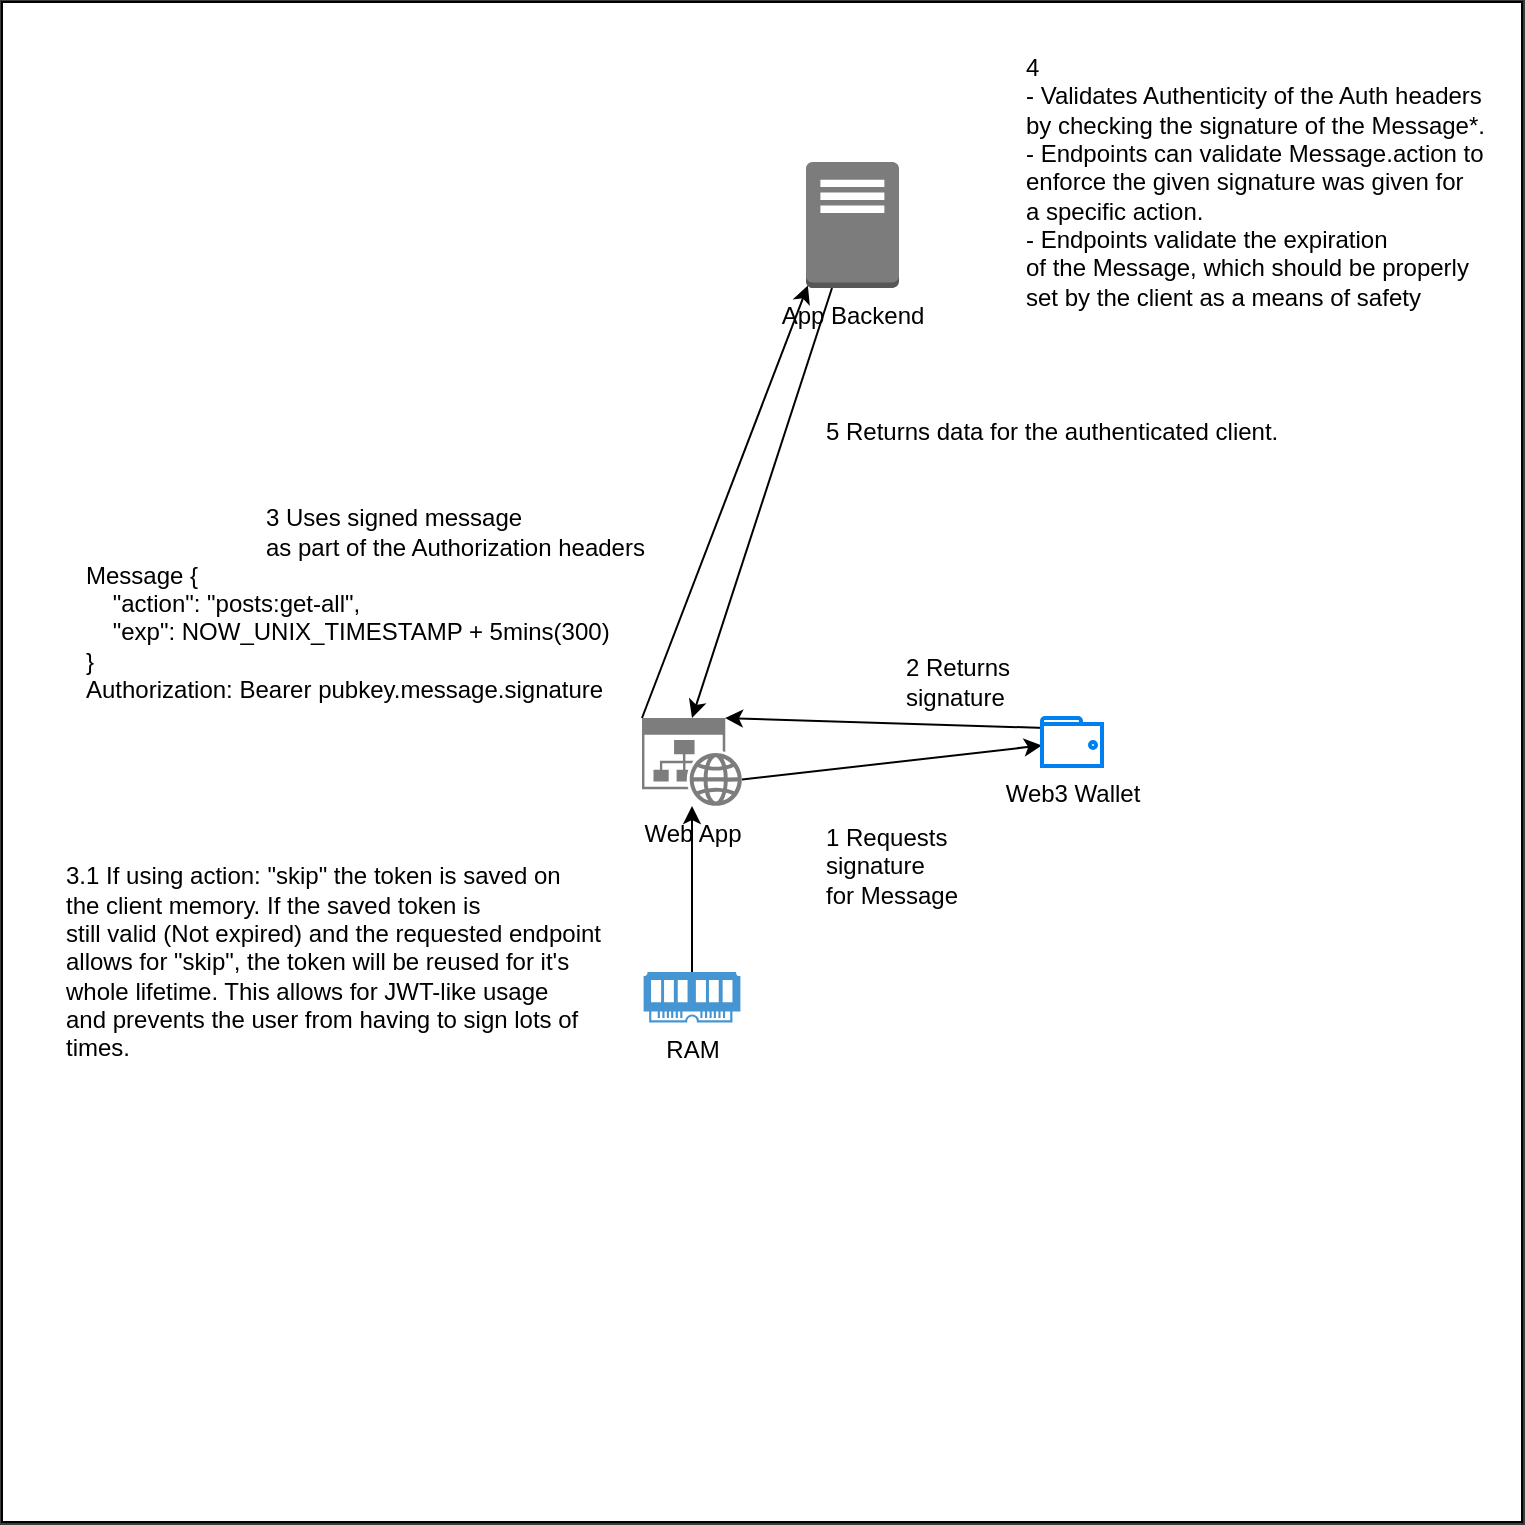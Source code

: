 <mxfile>
    <diagram id="6ISSD3z4ysBOWmmmQpRL" name="Page-1">
        <mxGraphModel dx="1741" dy="649" grid="1" gridSize="10" guides="1" tooltips="1" connect="1" arrows="1" fold="1" page="1" pageScale="1" pageWidth="850" pageHeight="1100" background="#3B3B3B" math="0" shadow="0">
            <root>
                <mxCell id="0"/>
                <mxCell id="1" parent="0"/>
                <mxCell id="33" value="" style="whiteSpace=wrap;html=1;aspect=fixed;labelBackgroundColor=none;fontSize=12;fillColor=default;" vertex="1" parent="1">
                    <mxGeometry y="40" width="760" height="760" as="geometry"/>
                </mxCell>
                <mxCell id="15" value="" style="edgeStyle=none;html=1;exitX=1;exitY=0.7;exitDx=0;exitDy=0;exitPerimeter=0;rounded=0;" edge="1" parent="1" source="10" target="14">
                    <mxGeometry relative="1" as="geometry"/>
                </mxCell>
                <mxCell id="25" value="" style="edgeStyle=none;html=1;fontSize=12;exitX=0;exitY=0;exitDx=0;exitDy=0;exitPerimeter=0;entryX=0.02;entryY=0.98;entryDx=0;entryDy=0;entryPerimeter=0;rounded=0;" edge="1" parent="1" source="10" target="12">
                    <mxGeometry relative="1" as="geometry">
                        <mxPoint x="345" y="326" as="targetPoint"/>
                    </mxGeometry>
                </mxCell>
                <mxCell id="10" value="Web App" style="sketch=0;aspect=fixed;pointerEvents=1;shadow=0;dashed=0;html=1;strokeColor=none;labelPosition=center;verticalLabelPosition=bottom;verticalAlign=top;align=center;shape=mxgraph.mscae.enterprise.website_generic;fillColor=#7D7D7D;rounded=0;" vertex="1" parent="1">
                    <mxGeometry x="320" y="398" width="50" height="44" as="geometry"/>
                </mxCell>
                <mxCell id="22" value="" style="edgeStyle=none;html=1;entryX=0.5;entryY=0;entryDx=0;entryDy=0;entryPerimeter=0;rounded=0;" edge="1" parent="1" source="12" target="10">
                    <mxGeometry relative="1" as="geometry">
                        <mxPoint x="349.242" y="270" as="targetPoint"/>
                    </mxGeometry>
                </mxCell>
                <mxCell id="12" value="App Backend" style="outlineConnect=0;dashed=0;verticalLabelPosition=bottom;verticalAlign=top;align=center;html=1;shape=mxgraph.aws3.traditional_server;fillColor=#7D7C7C;gradientColor=none;fontStyle=0;rounded=0;" vertex="1" parent="1">
                    <mxGeometry x="402" y="120" width="46.5" height="63" as="geometry"/>
                </mxCell>
                <mxCell id="16" style="edgeStyle=none;html=1;entryX=0.83;entryY=0;entryDx=0;entryDy=0;entryPerimeter=0;exitX=0.056;exitY=0.208;exitDx=0;exitDy=0;exitPerimeter=0;rounded=0;" edge="1" parent="1" source="14" target="10">
                    <mxGeometry relative="1" as="geometry">
                        <mxPoint x="500" y="400" as="sourcePoint"/>
                    </mxGeometry>
                </mxCell>
                <mxCell id="14" value="Web3 Wallet" style="html=1;verticalLabelPosition=bottom;align=center;labelBackgroundColor=none;verticalAlign=top;strokeWidth=2;strokeColor=#0080F0;shadow=0;dashed=0;shape=mxgraph.ios7.icons.wallet;fillColor=default;rounded=0;" vertex="1" parent="1">
                    <mxGeometry x="520" y="398" width="30" height="24" as="geometry"/>
                </mxCell>
                <mxCell id="17" value="1 Requests&lt;br&gt;signature&lt;br&gt;for Message" style="text;html=1;resizable=0;autosize=1;align=left;verticalAlign=middle;points=[];fillColor=none;strokeColor=none;rounded=0;labelBackgroundColor=none;fontSize=12;" vertex="1" parent="1">
                    <mxGeometry x="410" y="447" width="80" height="50" as="geometry"/>
                </mxCell>
                <mxCell id="18" value="&lt;div&gt;&lt;span&gt;4&lt;/span&gt;&lt;/div&gt;&lt;div&gt;&lt;span&gt;- Validates Authenticity of the Auth headers&lt;/span&gt;&lt;/div&gt;&lt;div&gt;&lt;span&gt;by checking the signature of the Message*.&lt;/span&gt;&lt;/div&gt;&lt;div&gt;&lt;span&gt;- Endpoints can validate Message.action to&lt;/span&gt;&lt;/div&gt;&lt;div&gt;&lt;span&gt;enforce the given signature was given for&lt;/span&gt;&lt;/div&gt;&lt;div&gt;&lt;span&gt;a specific action.&lt;/span&gt;&lt;/div&gt;&lt;div&gt;&lt;span&gt;- Endpoints validate the expiration&lt;/span&gt;&lt;/div&gt;&lt;div&gt;&lt;span&gt;of the Message, &lt;/span&gt;&lt;span&gt;which should be properly&lt;/span&gt;&lt;/div&gt;&lt;div&gt;&lt;span&gt;set by &lt;/span&gt;&lt;span&gt;the client as a means &lt;/span&gt;&lt;span&gt;of safety&lt;/span&gt;&lt;/div&gt;" style="text;html=1;resizable=0;autosize=1;align=left;verticalAlign=middle;points=[];fillColor=none;strokeColor=none;rounded=0;labelBackgroundColor=none;" vertex="1" parent="1">
                    <mxGeometry x="510" y="65" width="240" height="130" as="geometry"/>
                </mxCell>
                <mxCell id="19" value="&lt;div&gt;&lt;span&gt;Message {&lt;/span&gt;&lt;br&gt;&lt;/div&gt;&lt;div&gt;&amp;nbsp; &amp;nbsp; &quot;action&quot;: &quot;posts:get-all&quot;,&lt;/div&gt;&lt;div&gt;&amp;nbsp; &amp;nbsp; &quot;exp&quot;: NOW_UNIX_TIMESTAMP + 5mins(300)&lt;/div&gt;&lt;div&gt;}&lt;/div&gt;&lt;div&gt;Authorization: Bearer pubkey.message.signature&lt;br&gt;&lt;/div&gt;" style="text;html=1;resizable=0;autosize=1;align=left;verticalAlign=middle;points=[];fillColor=none;strokeColor=none;rounded=0;labelBackgroundColor=none;" vertex="1" parent="1">
                    <mxGeometry x="40" y="315" width="280" height="80" as="geometry"/>
                </mxCell>
                <mxCell id="23" value="2 Returns &lt;br&gt;signature" style="text;html=1;resizable=0;autosize=1;align=left;verticalAlign=middle;points=[];fillColor=none;strokeColor=none;rounded=0;labelBackgroundColor=none;fontSize=12;" vertex="1" parent="1">
                    <mxGeometry x="450" y="365" width="70" height="30" as="geometry"/>
                </mxCell>
                <mxCell id="26" value="3 Uses signed message &lt;br&gt;as part of the Authorization headers" style="text;html=1;resizable=0;autosize=1;align=left;verticalAlign=middle;points=[];fillColor=none;strokeColor=none;rounded=0;labelBackgroundColor=none;fontSize=12;" vertex="1" parent="1">
                    <mxGeometry x="130" y="290" width="200" height="30" as="geometry"/>
                </mxCell>
                <mxCell id="27" value="5 Returns data for the authenticated client." style="text;html=1;resizable=0;autosize=1;align=left;verticalAlign=middle;points=[];fillColor=none;strokeColor=none;rounded=0;labelBackgroundColor=none;fontSize=12;" vertex="1" parent="1">
                    <mxGeometry x="410" y="245" width="240" height="20" as="geometry"/>
                </mxCell>
                <mxCell id="32" value="" style="edgeStyle=none;html=1;fontSize=12;rounded=0;" edge="1" parent="1" source="29" target="10">
                    <mxGeometry relative="1" as="geometry"/>
                </mxCell>
                <mxCell id="29" value="RAM" style="pointerEvents=1;shadow=0;dashed=0;html=1;strokeColor=none;fillColor=#4495D1;labelPosition=center;verticalLabelPosition=bottom;verticalAlign=top;align=center;outlineConnect=0;shape=mxgraph.veeam.ram;labelBackgroundColor=none;fontSize=12;rounded=0;" vertex="1" parent="1">
                    <mxGeometry x="320.8" y="525" width="48.4" height="25.2" as="geometry"/>
                </mxCell>
                <mxCell id="31" value="&lt;div style=&quot;text-align: justify&quot;&gt;&lt;span&gt;3.1 If using action: &lt;/span&gt;&lt;span&gt;&quot;skip&quot; the token is saved on&lt;/span&gt;&lt;/div&gt;&lt;div style=&quot;text-align: justify&quot;&gt;&lt;span&gt;the client memory. &lt;/span&gt;&lt;span&gt;If the saved token is&lt;/span&gt;&lt;/div&gt;&lt;div style=&quot;text-align: justify&quot;&gt;&lt;span&gt;still valid (Not expired) and &lt;/span&gt;&lt;span&gt;the requested endpoint&lt;/span&gt;&lt;/div&gt;&lt;div style=&quot;text-align: justify&quot;&gt;&lt;span&gt;allows for &quot;skip&quot;, the token &lt;/span&gt;&lt;span&gt;will be reused for it's&lt;/span&gt;&lt;/div&gt;&lt;div style=&quot;text-align: justify&quot;&gt;&lt;span&gt;whole lifetime. This allows for JWT-like usage&lt;/span&gt;&lt;/div&gt;&lt;div style=&quot;text-align: justify&quot;&gt;&lt;span&gt;and prevents the user from having to sign lots of&lt;/span&gt;&lt;/div&gt;&lt;div style=&quot;text-align: justify&quot;&gt;&lt;span&gt;times.&lt;/span&gt;&lt;/div&gt;" style="text;html=1;resizable=0;autosize=1;align=left;verticalAlign=middle;points=[];fillColor=none;strokeColor=none;rounded=0;labelBackgroundColor=none;fontSize=12;" vertex="1" parent="1">
                    <mxGeometry x="30.0" y="470" width="280" height="100" as="geometry"/>
                </mxCell>
            </root>
        </mxGraphModel>
    </diagram>
</mxfile>